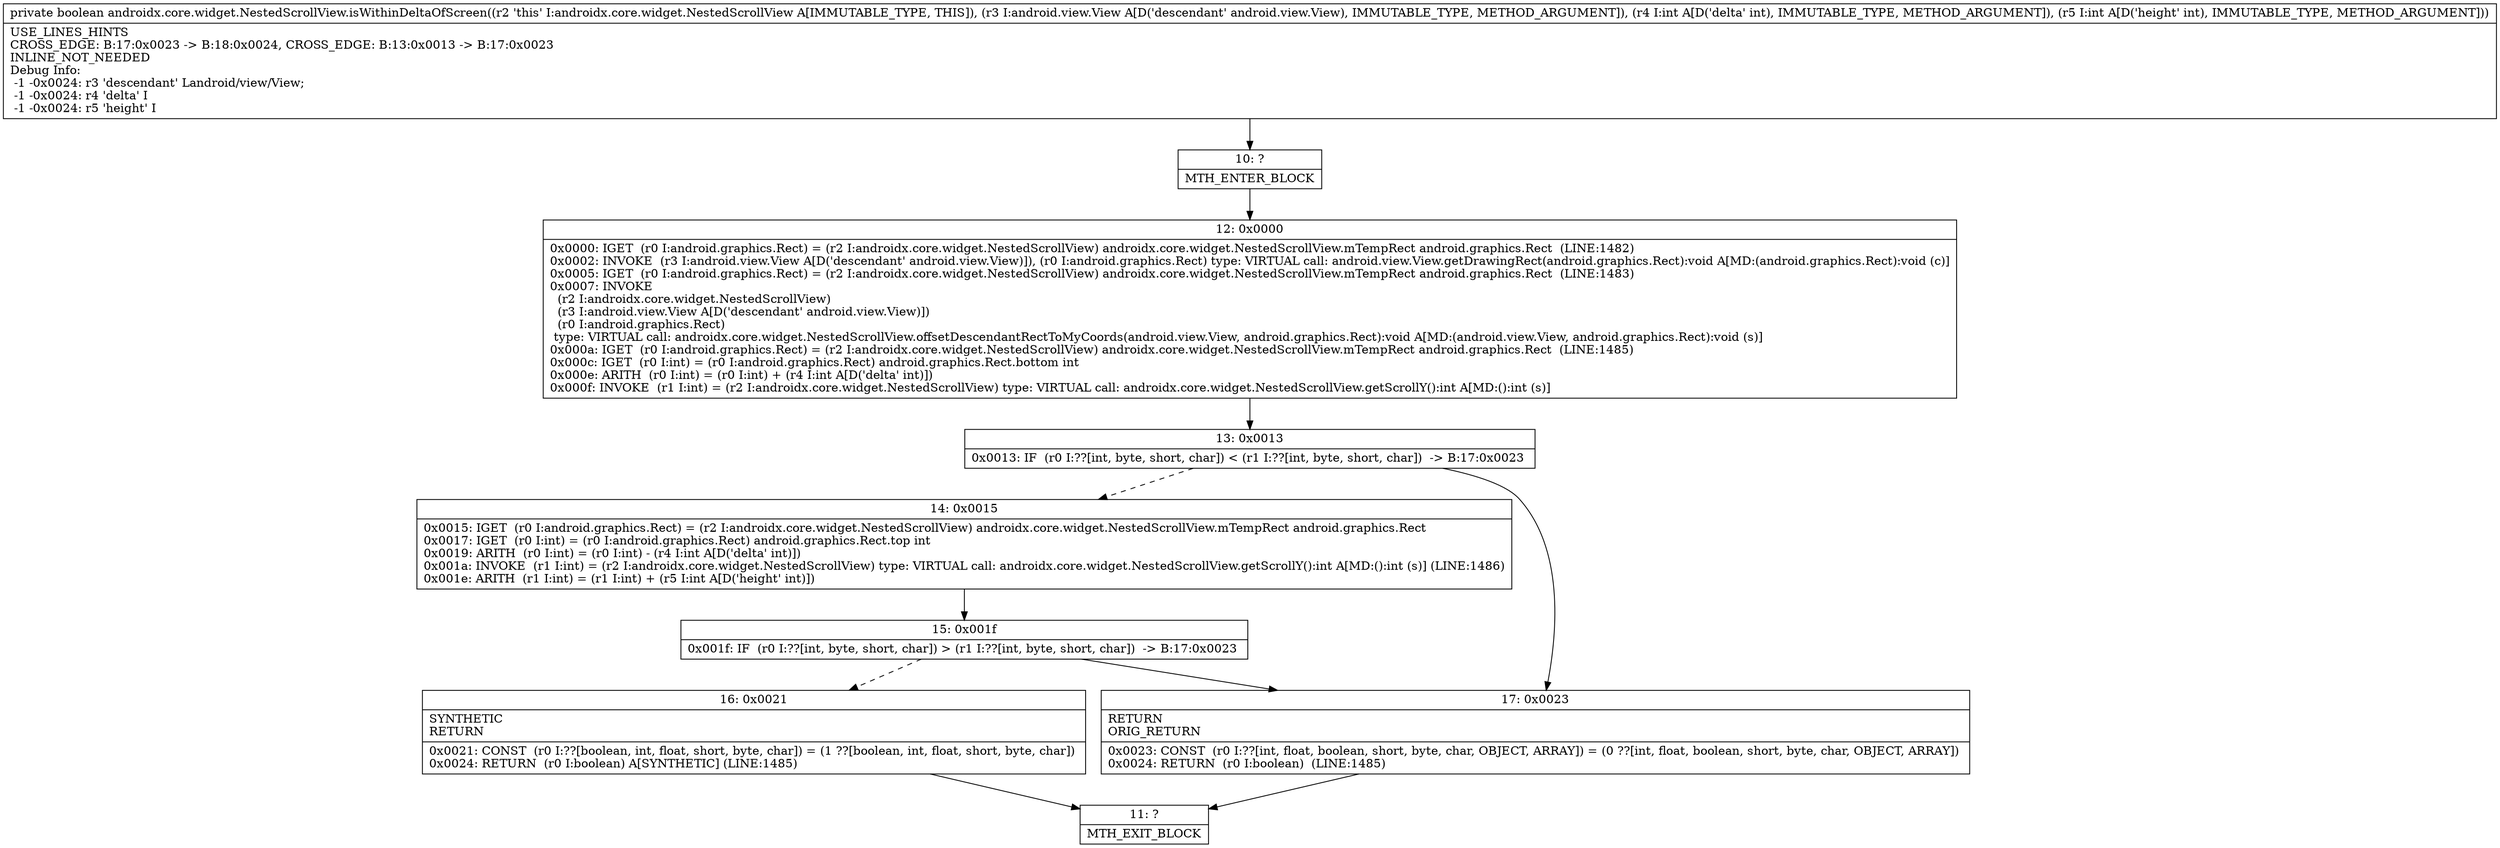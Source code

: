 digraph "CFG forandroidx.core.widget.NestedScrollView.isWithinDeltaOfScreen(Landroid\/view\/View;II)Z" {
Node_10 [shape=record,label="{10\:\ ?|MTH_ENTER_BLOCK\l}"];
Node_12 [shape=record,label="{12\:\ 0x0000|0x0000: IGET  (r0 I:android.graphics.Rect) = (r2 I:androidx.core.widget.NestedScrollView) androidx.core.widget.NestedScrollView.mTempRect android.graphics.Rect  (LINE:1482)\l0x0002: INVOKE  (r3 I:android.view.View A[D('descendant' android.view.View)]), (r0 I:android.graphics.Rect) type: VIRTUAL call: android.view.View.getDrawingRect(android.graphics.Rect):void A[MD:(android.graphics.Rect):void (c)]\l0x0005: IGET  (r0 I:android.graphics.Rect) = (r2 I:androidx.core.widget.NestedScrollView) androidx.core.widget.NestedScrollView.mTempRect android.graphics.Rect  (LINE:1483)\l0x0007: INVOKE  \l  (r2 I:androidx.core.widget.NestedScrollView)\l  (r3 I:android.view.View A[D('descendant' android.view.View)])\l  (r0 I:android.graphics.Rect)\l type: VIRTUAL call: androidx.core.widget.NestedScrollView.offsetDescendantRectToMyCoords(android.view.View, android.graphics.Rect):void A[MD:(android.view.View, android.graphics.Rect):void (s)]\l0x000a: IGET  (r0 I:android.graphics.Rect) = (r2 I:androidx.core.widget.NestedScrollView) androidx.core.widget.NestedScrollView.mTempRect android.graphics.Rect  (LINE:1485)\l0x000c: IGET  (r0 I:int) = (r0 I:android.graphics.Rect) android.graphics.Rect.bottom int \l0x000e: ARITH  (r0 I:int) = (r0 I:int) + (r4 I:int A[D('delta' int)]) \l0x000f: INVOKE  (r1 I:int) = (r2 I:androidx.core.widget.NestedScrollView) type: VIRTUAL call: androidx.core.widget.NestedScrollView.getScrollY():int A[MD:():int (s)]\l}"];
Node_13 [shape=record,label="{13\:\ 0x0013|0x0013: IF  (r0 I:??[int, byte, short, char]) \< (r1 I:??[int, byte, short, char])  \-\> B:17:0x0023 \l}"];
Node_14 [shape=record,label="{14\:\ 0x0015|0x0015: IGET  (r0 I:android.graphics.Rect) = (r2 I:androidx.core.widget.NestedScrollView) androidx.core.widget.NestedScrollView.mTempRect android.graphics.Rect \l0x0017: IGET  (r0 I:int) = (r0 I:android.graphics.Rect) android.graphics.Rect.top int \l0x0019: ARITH  (r0 I:int) = (r0 I:int) \- (r4 I:int A[D('delta' int)]) \l0x001a: INVOKE  (r1 I:int) = (r2 I:androidx.core.widget.NestedScrollView) type: VIRTUAL call: androidx.core.widget.NestedScrollView.getScrollY():int A[MD:():int (s)] (LINE:1486)\l0x001e: ARITH  (r1 I:int) = (r1 I:int) + (r5 I:int A[D('height' int)]) \l}"];
Node_15 [shape=record,label="{15\:\ 0x001f|0x001f: IF  (r0 I:??[int, byte, short, char]) \> (r1 I:??[int, byte, short, char])  \-\> B:17:0x0023 \l}"];
Node_16 [shape=record,label="{16\:\ 0x0021|SYNTHETIC\lRETURN\l|0x0021: CONST  (r0 I:??[boolean, int, float, short, byte, char]) = (1 ??[boolean, int, float, short, byte, char]) \l0x0024: RETURN  (r0 I:boolean) A[SYNTHETIC] (LINE:1485)\l}"];
Node_11 [shape=record,label="{11\:\ ?|MTH_EXIT_BLOCK\l}"];
Node_17 [shape=record,label="{17\:\ 0x0023|RETURN\lORIG_RETURN\l|0x0023: CONST  (r0 I:??[int, float, boolean, short, byte, char, OBJECT, ARRAY]) = (0 ??[int, float, boolean, short, byte, char, OBJECT, ARRAY]) \l0x0024: RETURN  (r0 I:boolean)  (LINE:1485)\l}"];
MethodNode[shape=record,label="{private boolean androidx.core.widget.NestedScrollView.isWithinDeltaOfScreen((r2 'this' I:androidx.core.widget.NestedScrollView A[IMMUTABLE_TYPE, THIS]), (r3 I:android.view.View A[D('descendant' android.view.View), IMMUTABLE_TYPE, METHOD_ARGUMENT]), (r4 I:int A[D('delta' int), IMMUTABLE_TYPE, METHOD_ARGUMENT]), (r5 I:int A[D('height' int), IMMUTABLE_TYPE, METHOD_ARGUMENT]))  | USE_LINES_HINTS\lCROSS_EDGE: B:17:0x0023 \-\> B:18:0x0024, CROSS_EDGE: B:13:0x0013 \-\> B:17:0x0023\lINLINE_NOT_NEEDED\lDebug Info:\l  \-1 \-0x0024: r3 'descendant' Landroid\/view\/View;\l  \-1 \-0x0024: r4 'delta' I\l  \-1 \-0x0024: r5 'height' I\l}"];
MethodNode -> Node_10;Node_10 -> Node_12;
Node_12 -> Node_13;
Node_13 -> Node_14[style=dashed];
Node_13 -> Node_17;
Node_14 -> Node_15;
Node_15 -> Node_16[style=dashed];
Node_15 -> Node_17;
Node_16 -> Node_11;
Node_17 -> Node_11;
}

